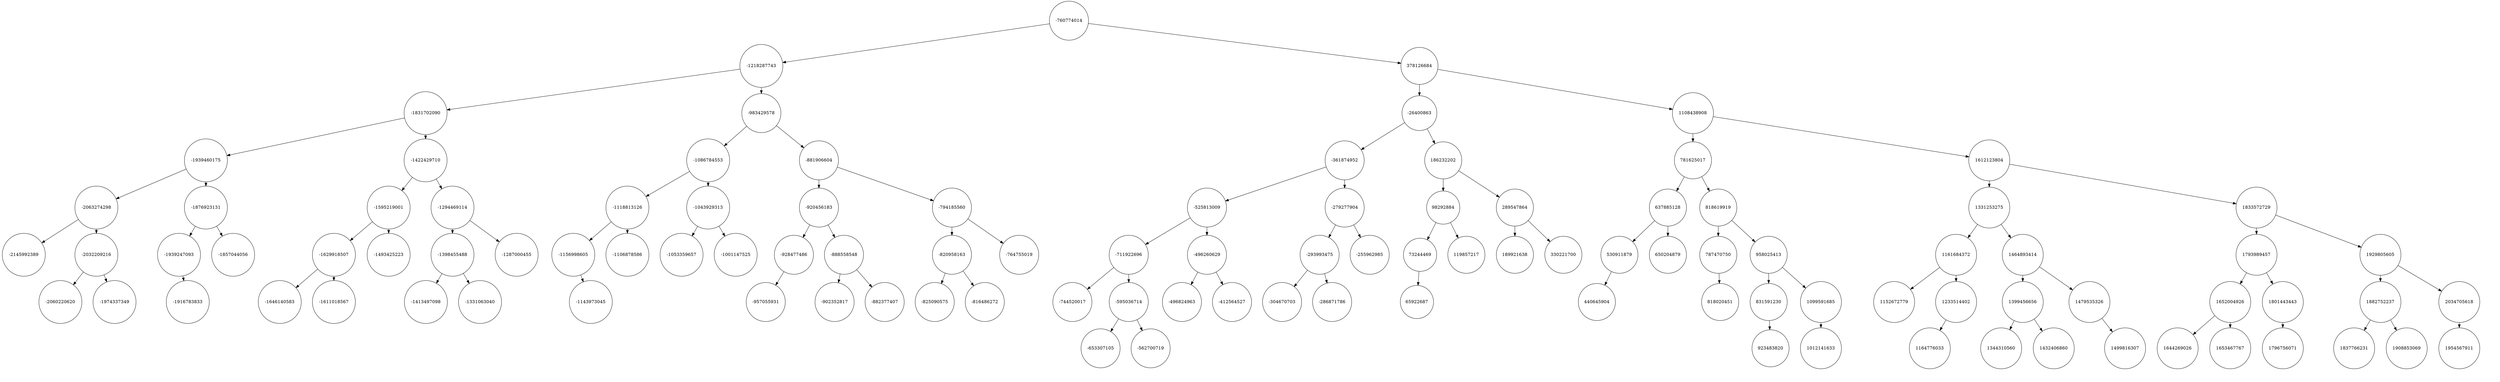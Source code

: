 digraph BinTree {
graph [centering="false",ranksep=0.2,ordering=out,nodesep=0.5];
node [shape=circle,width = 0.2, height = 0.2, margin = 0.01];
-760774014[label="-760774014"];
-760774014 -> -1218287743;
-760774014 -> 378126684;
-1218287743[label="-1218287743"];
-1218287743 -> -1831702090;
-1218287743 -> -983429578;
378126684[label="378126684"];
378126684 -> -26400863;
378126684 -> 1108438908;
-1831702090[label="-1831702090"];
-1831702090 -> -1939460175;
-1831702090 -> -1422429710;
-983429578[label="-983429578"];
-983429578 -> -1086784553;
-983429578 -> -881906604;
-26400863[label="-26400863"];
-26400863 -> -361874952;
-26400863 -> 186232202;
1108438908[label="1108438908"];
1108438908 -> 781625017;
1108438908 -> 1612123804;
-1939460175[label="-1939460175"];
-1939460175 -> -2063274298;
-1939460175 -> -1876923131;
-1422429710[label="-1422429710"];
-1422429710 -> -1595219001;
-1422429710 -> -1294469114;
-1086784553[label="-1086784553"];
-1086784553 -> -1118813126;
-1086784553 -> -1043929313;
-881906604[label="-881906604"];
-881906604 -> -920456183;
-881906604 -> -794185560;
-361874952[label="-361874952"];
-361874952 -> -525813009;
-361874952 -> -279277904;
186232202[label="186232202"];
186232202 -> 98292884;
186232202 -> 289547864;
781625017[label="781625017"];
781625017 -> 637885128;
781625017 -> 818619919;
1612123804[label="1612123804"];
1612123804 -> 1331253275;
1612123804 -> 1833572729;
-2063274298[label="-2063274298"];
-2063274298 -> -2145992389;
-2063274298 -> -2032209216;
-1876923131[label="-1876923131"];
-1876923131 -> -1939247093;
-1876923131 -> -1857044056;
-1595219001[label="-1595219001"];
-1595219001 -> -1629918507;
-1595219001 -> -1493425223;
-1294469114[label="-1294469114"];
-1294469114 -> -1398455488;
-1294469114 -> -1287000455;
-1118813126[label="-1118813126"];
-1118813126 -> -1156998605;
-1118813126 -> -1106878586;
-1043929313[label="-1043929313"];
-1043929313 -> -1053359657;
-1043929313 -> -1001147525;
-920456183[label="-920456183"];
-920456183 -> -928477486;
-920456183 -> -888558548;
-794185560[label="-794185560"];
-794185560 -> -820958163;
-794185560 -> -764755019;
-525813009[label="-525813009"];
-525813009 -> -711922696;
-525813009 -> -496260629;
-279277904[label="-279277904"];
-279277904 -> -293993475;
-279277904 -> -255962985;
98292884[label="98292884"];
98292884 -> 73244469;
98292884 -> 119857217;
289547864[label="289547864"];
289547864 -> 189921638;
289547864 -> 330221700;
637885128[label="637885128"];
637885128 -> 530911879;
637885128 -> 650204879;
818619919[label="818619919"];
818619919 -> 787470750;
818619919 -> 958025413;
1331253275[label="1331253275"];
1331253275 -> 1161684372;
1331253275 -> 1464893414;
1833572729[label="1833572729"];
1833572729 -> 1793989457;
1833572729 -> 1929805605;
-2145992389[label="-2145992389"];
nullNode0[label="0",style=invis];
-2145992389 -> nullNode0[style=invis];
nullNode1[label="0",style=invis];
-2145992389 -> nullNode1[style=invis];
-2032209216[label="-2032209216"];
-2032209216 -> -2060220620;
-2032209216 -> -1974337349;
-1939247093[label="-1939247093"];
nullNode2[label="0",style=invis];
-1939247093 -> nullNode2[style=invis];
-1939247093 -> -1916783833;
-1857044056[label="-1857044056"];
nullNode3[label="0",style=invis];
-1857044056 -> nullNode3[style=invis];
nullNode4[label="0",style=invis];
-1857044056 -> nullNode4[style=invis];
-1629918507[label="-1629918507"];
-1629918507 -> -1646140583;
-1629918507 -> -1611018567;
-1493425223[label="-1493425223"];
nullNode5[label="0",style=invis];
-1493425223 -> nullNode5[style=invis];
nullNode6[label="0",style=invis];
-1493425223 -> nullNode6[style=invis];
-1398455488[label="-1398455488"];
-1398455488 -> -1413497098;
-1398455488 -> -1331063040;
-1287000455[label="-1287000455"];
nullNode7[label="0",style=invis];
-1287000455 -> nullNode7[style=invis];
nullNode8[label="0",style=invis];
-1287000455 -> nullNode8[style=invis];
-1156998605[label="-1156998605"];
nullNode9[label="0",style=invis];
-1156998605 -> nullNode9[style=invis];
-1156998605 -> -1143973045;
-1106878586[label="-1106878586"];
nullNode10[label="0",style=invis];
-1106878586 -> nullNode10[style=invis];
nullNode11[label="0",style=invis];
-1106878586 -> nullNode11[style=invis];
-1053359657[label="-1053359657"];
nullNode12[label="0",style=invis];
-1053359657 -> nullNode12[style=invis];
nullNode13[label="0",style=invis];
-1053359657 -> nullNode13[style=invis];
-1001147525[label="-1001147525"];
nullNode14[label="0",style=invis];
-1001147525 -> nullNode14[style=invis];
nullNode15[label="0",style=invis];
-1001147525 -> nullNode15[style=invis];
-928477486[label="-928477486"];
-928477486 -> -957055931;
nullNode16[label="0",style=invis];
-928477486 -> nullNode16[style=invis];
-888558548[label="-888558548"];
-888558548 -> -902352817;
-888558548 -> -882377407;
-820958163[label="-820958163"];
-820958163 -> -825090575;
-820958163 -> -816486272;
-764755019[label="-764755019"];
nullNode17[label="0",style=invis];
-764755019 -> nullNode17[style=invis];
nullNode18[label="0",style=invis];
-764755019 -> nullNode18[style=invis];
-711922696[label="-711922696"];
-711922696 -> -744520017;
-711922696 -> -595036714;
-496260629[label="-496260629"];
-496260629 -> -496824963;
-496260629 -> -412564527;
-293993475[label="-293993475"];
-293993475 -> -304670703;
-293993475 -> -286871786;
-255962985[label="-255962985"];
nullNode19[label="0",style=invis];
-255962985 -> nullNode19[style=invis];
nullNode20[label="0",style=invis];
-255962985 -> nullNode20[style=invis];
73244469[label="73244469"];
73244469 -> 65922687;
nullNode21[label="0",style=invis];
73244469 -> nullNode21[style=invis];
119857217[label="119857217"];
nullNode22[label="0",style=invis];
119857217 -> nullNode22[style=invis];
nullNode23[label="0",style=invis];
119857217 -> nullNode23[style=invis];
189921638[label="189921638"];
nullNode24[label="0",style=invis];
189921638 -> nullNode24[style=invis];
nullNode25[label="0",style=invis];
189921638 -> nullNode25[style=invis];
330221700[label="330221700"];
nullNode26[label="0",style=invis];
330221700 -> nullNode26[style=invis];
nullNode27[label="0",style=invis];
330221700 -> nullNode27[style=invis];
530911879[label="530911879"];
530911879 -> 440645904;
nullNode28[label="0",style=invis];
530911879 -> nullNode28[style=invis];
650204879[label="650204879"];
nullNode29[label="0",style=invis];
650204879 -> nullNode29[style=invis];
nullNode30[label="0",style=invis];
650204879 -> nullNode30[style=invis];
787470750[label="787470750"];
nullNode31[label="0",style=invis];
787470750 -> nullNode31[style=invis];
787470750 -> 818020451;
958025413[label="958025413"];
958025413 -> 831591230;
958025413 -> 1099591685;
1161684372[label="1161684372"];
1161684372 -> 1152672779;
1161684372 -> 1233514402;
1464893414[label="1464893414"];
1464893414 -> 1399456656;
1464893414 -> 1479535326;
1793989457[label="1793989457"];
1793989457 -> 1652004926;
1793989457 -> 1801443443;
1929805605[label="1929805605"];
1929805605 -> 1882752237;
1929805605 -> 2034705618;
-2060220620[label="-2060220620"];
nullNode32[label="0",style=invis];
-2060220620 -> nullNode32[style=invis];
nullNode33[label="0",style=invis];
-2060220620 -> nullNode33[style=invis];
-1974337349[label="-1974337349"];
nullNode34[label="0",style=invis];
-1974337349 -> nullNode34[style=invis];
nullNode35[label="0",style=invis];
-1974337349 -> nullNode35[style=invis];
-1916783833[label="-1916783833"];
nullNode36[label="0",style=invis];
-1916783833 -> nullNode36[style=invis];
nullNode37[label="0",style=invis];
-1916783833 -> nullNode37[style=invis];
-1646140583[label="-1646140583"];
nullNode38[label="0",style=invis];
-1646140583 -> nullNode38[style=invis];
nullNode39[label="0",style=invis];
-1646140583 -> nullNode39[style=invis];
-1611018567[label="-1611018567"];
nullNode40[label="0",style=invis];
-1611018567 -> nullNode40[style=invis];
nullNode41[label="0",style=invis];
-1611018567 -> nullNode41[style=invis];
-1413497098[label="-1413497098"];
nullNode42[label="0",style=invis];
-1413497098 -> nullNode42[style=invis];
nullNode43[label="0",style=invis];
-1413497098 -> nullNode43[style=invis];
-1331063040[label="-1331063040"];
nullNode44[label="0",style=invis];
-1331063040 -> nullNode44[style=invis];
nullNode45[label="0",style=invis];
-1331063040 -> nullNode45[style=invis];
-1143973045[label="-1143973045"];
nullNode46[label="0",style=invis];
-1143973045 -> nullNode46[style=invis];
nullNode47[label="0",style=invis];
-1143973045 -> nullNode47[style=invis];
-957055931[label="-957055931"];
nullNode48[label="0",style=invis];
-957055931 -> nullNode48[style=invis];
nullNode49[label="0",style=invis];
-957055931 -> nullNode49[style=invis];
-902352817[label="-902352817"];
nullNode50[label="0",style=invis];
-902352817 -> nullNode50[style=invis];
nullNode51[label="0",style=invis];
-902352817 -> nullNode51[style=invis];
-882377407[label="-882377407"];
nullNode52[label="0",style=invis];
-882377407 -> nullNode52[style=invis];
nullNode53[label="0",style=invis];
-882377407 -> nullNode53[style=invis];
-825090575[label="-825090575"];
nullNode54[label="0",style=invis];
-825090575 -> nullNode54[style=invis];
nullNode55[label="0",style=invis];
-825090575 -> nullNode55[style=invis];
-816486272[label="-816486272"];
nullNode56[label="0",style=invis];
-816486272 -> nullNode56[style=invis];
nullNode57[label="0",style=invis];
-816486272 -> nullNode57[style=invis];
-744520017[label="-744520017"];
nullNode58[label="0",style=invis];
-744520017 -> nullNode58[style=invis];
nullNode59[label="0",style=invis];
-744520017 -> nullNode59[style=invis];
-595036714[label="-595036714"];
-595036714 -> -653307105;
-595036714 -> -562700719;
-496824963[label="-496824963"];
nullNode60[label="0",style=invis];
-496824963 -> nullNode60[style=invis];
nullNode61[label="0",style=invis];
-496824963 -> nullNode61[style=invis];
-412564527[label="-412564527"];
nullNode62[label="0",style=invis];
-412564527 -> nullNode62[style=invis];
nullNode63[label="0",style=invis];
-412564527 -> nullNode63[style=invis];
-304670703[label="-304670703"];
nullNode64[label="0",style=invis];
-304670703 -> nullNode64[style=invis];
nullNode65[label="0",style=invis];
-304670703 -> nullNode65[style=invis];
-286871786[label="-286871786"];
nullNode66[label="0",style=invis];
-286871786 -> nullNode66[style=invis];
nullNode67[label="0",style=invis];
-286871786 -> nullNode67[style=invis];
65922687[label="65922687"];
nullNode68[label="0",style=invis];
65922687 -> nullNode68[style=invis];
nullNode69[label="0",style=invis];
65922687 -> nullNode69[style=invis];
440645904[label="440645904"];
nullNode70[label="0",style=invis];
440645904 -> nullNode70[style=invis];
nullNode71[label="0",style=invis];
440645904 -> nullNode71[style=invis];
818020451[label="818020451"];
nullNode72[label="0",style=invis];
818020451 -> nullNode72[style=invis];
nullNode73[label="0",style=invis];
818020451 -> nullNode73[style=invis];
831591230[label="831591230"];
nullNode74[label="0",style=invis];
831591230 -> nullNode74[style=invis];
831591230 -> 923483820;
1099591685[label="1099591685"];
1099591685 -> 1012141633;
nullNode75[label="0",style=invis];
1099591685 -> nullNode75[style=invis];
1152672779[label="1152672779"];
nullNode76[label="0",style=invis];
1152672779 -> nullNode76[style=invis];
nullNode77[label="0",style=invis];
1152672779 -> nullNode77[style=invis];
1233514402[label="1233514402"];
1233514402 -> 1164776033;
nullNode78[label="0",style=invis];
1233514402 -> nullNode78[style=invis];
1399456656[label="1399456656"];
1399456656 -> 1344310560;
1399456656 -> 1432406860;
1479535326[label="1479535326"];
nullNode79[label="0",style=invis];
1479535326 -> nullNode79[style=invis];
1479535326 -> 1499816307;
1652004926[label="1652004926"];
1652004926 -> 1644269026;
1652004926 -> 1653467767;
1801443443[label="1801443443"];
1801443443 -> 1796756071;
nullNode80[label="0",style=invis];
1801443443 -> nullNode80[style=invis];
1882752237[label="1882752237"];
1882752237 -> 1837766231;
1882752237 -> 1908853069;
2034705618[label="2034705618"];
2034705618 -> 1954567911;
nullNode81[label="0",style=invis];
2034705618 -> nullNode81[style=invis];
-653307105[label="-653307105"];
nullNode82[label="0",style=invis];
-653307105 -> nullNode82[style=invis];
nullNode83[label="0",style=invis];
-653307105 -> nullNode83[style=invis];
-562700719[label="-562700719"];
nullNode84[label="0",style=invis];
-562700719 -> nullNode84[style=invis];
nullNode85[label="0",style=invis];
-562700719 -> nullNode85[style=invis];
923483820[label="923483820"];
nullNode86[label="0",style=invis];
923483820 -> nullNode86[style=invis];
nullNode87[label="0",style=invis];
923483820 -> nullNode87[style=invis];
1012141633[label="1012141633"];
nullNode88[label="0",style=invis];
1012141633 -> nullNode88[style=invis];
nullNode89[label="0",style=invis];
1012141633 -> nullNode89[style=invis];
1164776033[label="1164776033"];
nullNode90[label="0",style=invis];
1164776033 -> nullNode90[style=invis];
nullNode91[label="0",style=invis];
1164776033 -> nullNode91[style=invis];
1344310560[label="1344310560"];
nullNode92[label="0",style=invis];
1344310560 -> nullNode92[style=invis];
nullNode93[label="0",style=invis];
1344310560 -> nullNode93[style=invis];
1432406860[label="1432406860"];
nullNode94[label="0",style=invis];
1432406860 -> nullNode94[style=invis];
nullNode95[label="0",style=invis];
1432406860 -> nullNode95[style=invis];
1499816307[label="1499816307"];
nullNode96[label="0",style=invis];
1499816307 -> nullNode96[style=invis];
nullNode97[label="0",style=invis];
1499816307 -> nullNode97[style=invis];
1644269026[label="1644269026"];
nullNode98[label="0",style=invis];
1644269026 -> nullNode98[style=invis];
nullNode99[label="0",style=invis];
1644269026 -> nullNode99[style=invis];
1653467767[label="1653467767"];
nullNode100[label="0",style=invis];
1653467767 -> nullNode100[style=invis];
nullNode101[label="0",style=invis];
1653467767 -> nullNode101[style=invis];
1796756071[label="1796756071"];
nullNode102[label="0",style=invis];
1796756071 -> nullNode102[style=invis];
nullNode103[label="0",style=invis];
1796756071 -> nullNode103[style=invis];
1837766231[label="1837766231"];
nullNode104[label="0",style=invis];
1837766231 -> nullNode104[style=invis];
nullNode105[label="0",style=invis];
1837766231 -> nullNode105[style=invis];
1908853069[label="1908853069"];
nullNode106[label="0",style=invis];
1908853069 -> nullNode106[style=invis];
nullNode107[label="0",style=invis];
1908853069 -> nullNode107[style=invis];
1954567911[label="1954567911"];
nullNode108[label="0",style=invis];
1954567911 -> nullNode108[style=invis];
nullNode109[label="0",style=invis];
1954567911 -> nullNode109[style=invis];
}

